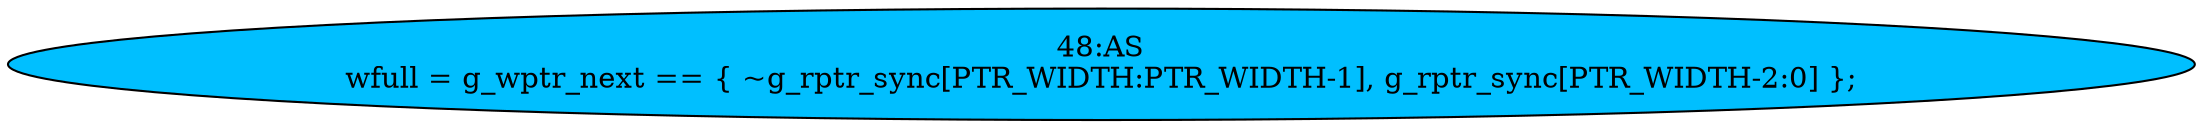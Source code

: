 strict digraph "" {
	node [label="\N"];
	"48:AS"	 [ast="<pyverilog.vparser.ast.Assign object at 0x7fe991593950>",
		def_var="['wfull']",
		fillcolor=deepskyblue,
		label="48:AS
wfull = g_wptr_next == { ~g_rptr_sync[PTR_WIDTH:PTR_WIDTH-1], g_rptr_sync[PTR_WIDTH-2:0] };",
		statements="[]",
		style=filled,
		typ=Assign,
		use_var="['g_wptr_next', 'g_rptr_sync', 'g_rptr_sync', 'PTR_WIDTH']"];
}
